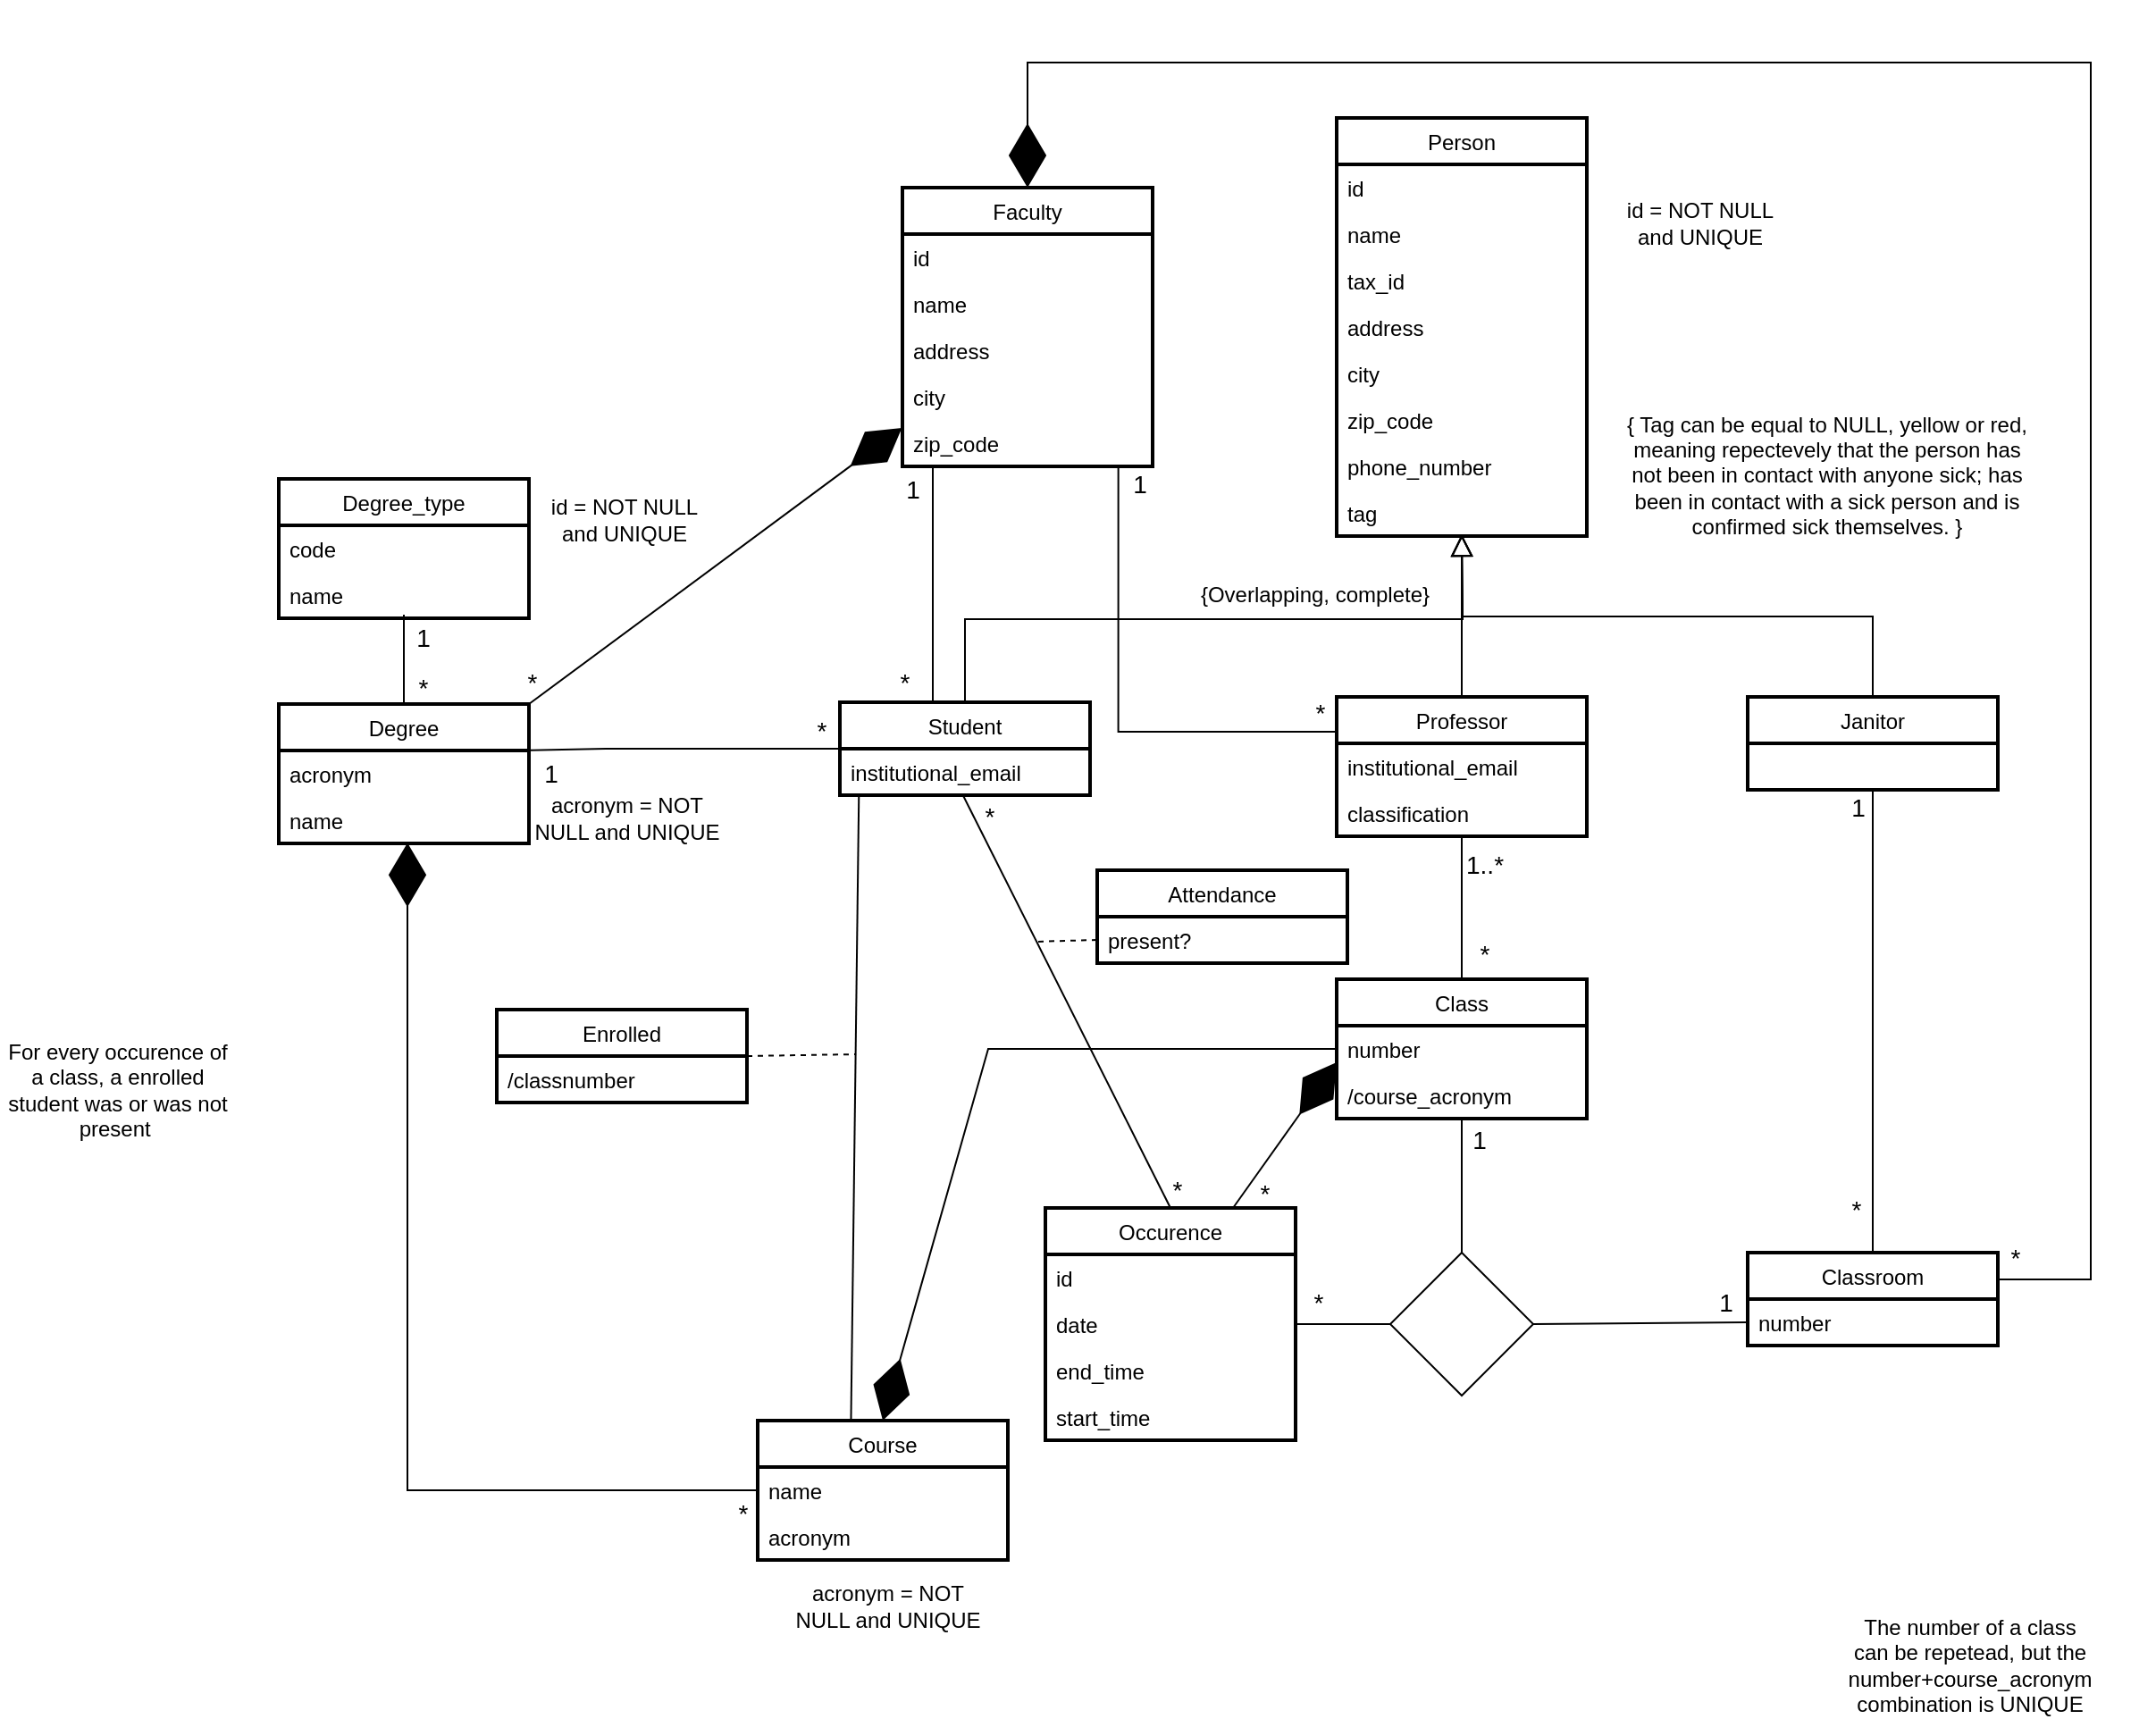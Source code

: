 <mxfile version="13.10.0" type="github">
  <diagram id="4gQbS4W9_8-ZN7xqgv6y" name="Page-1">
    <mxGraphModel dx="2170" dy="1150" grid="0" gridSize="10" guides="1" tooltips="1" connect="1" arrows="1" fold="1" page="1" pageScale="1" pageWidth="1654" pageHeight="1169" background="#FFFFFF" math="0" shadow="0">
      <root>
        <mxCell id="0" />
        <mxCell id="1" parent="0" />
        <mxCell id="Uuez6IhvMw8X9QOHhNS7-61" style="edgeStyle=orthogonalEdgeStyle;rounded=0;orthogonalLoop=1;jettySize=auto;html=1;exitX=0.506;exitY=1.015;exitDx=0;exitDy=0;endArrow=none;endFill=0;endSize=33;startArrow=diamondThin;startFill=1;startSize=33;exitPerimeter=0;entryX=0;entryY=0.5;entryDx=0;entryDy=0;" parent="1" target="wbR98xaUtxmODcnnqOfq-20" edge="1">
          <mxGeometry relative="1" as="geometry">
            <mxPoint x="352.0" y="602.7" as="sourcePoint" />
            <mxPoint x="830.16" y="939.31" as="targetPoint" />
            <Array as="points">
              <mxPoint x="352" y="965" />
            </Array>
          </mxGeometry>
        </mxCell>
        <mxCell id="wbR98xaUtxmODcnnqOfq-1" style="edgeStyle=orthogonalEdgeStyle;rounded=0;orthogonalLoop=1;jettySize=auto;html=1;exitX=0.5;exitY=0;exitDx=0;exitDy=0;endArrow=block;endFill=0;endSize=10;" parent="1" source="wbR98xaUtxmODcnnqOfq-11" edge="1">
          <mxGeometry relative="1" as="geometry">
            <mxPoint x="942" y="430" as="targetPoint" />
          </mxGeometry>
        </mxCell>
        <mxCell id="wbR98xaUtxmODcnnqOfq-2" value="{Overlapping, complete}" style="text;html=1;strokeColor=none;fillColor=none;align=center;verticalAlign=middle;whiteSpace=wrap;rounded=0;" parent="1" vertex="1">
          <mxGeometry x="785" y="454" width="150" height="20" as="geometry" />
        </mxCell>
        <mxCell id="wbR98xaUtxmODcnnqOfq-3" value="Person" style="swimlane;fontStyle=0;childLayout=stackLayout;horizontal=1;startSize=26;horizontalStack=0;resizeParent=1;resizeParentMax=0;resizeLast=0;collapsible=1;marginBottom=0;strokeWidth=2;swimlaneFillColor=#ffffff;" parent="1" vertex="1">
          <mxGeometry x="872" y="197" width="140" height="234" as="geometry" />
        </mxCell>
        <mxCell id="wbR98xaUtxmODcnnqOfq-4" value="id" style="text;align=left;verticalAlign=top;spacingLeft=4;spacingRight=4;overflow=hidden;rotatable=0;points=[[0,0.5],[1,0.5]];portConstraint=eastwest;" parent="wbR98xaUtxmODcnnqOfq-3" vertex="1">
          <mxGeometry y="26" width="140" height="26" as="geometry" />
        </mxCell>
        <mxCell id="wbR98xaUtxmODcnnqOfq-5" value="name" style="text;align=left;verticalAlign=top;spacingLeft=4;spacingRight=4;overflow=hidden;rotatable=0;points=[[0,0.5],[1,0.5]];portConstraint=eastwest;" parent="wbR98xaUtxmODcnnqOfq-3" vertex="1">
          <mxGeometry y="52" width="140" height="26" as="geometry" />
        </mxCell>
        <mxCell id="wbR98xaUtxmODcnnqOfq-6" value="tax_id" style="text;align=left;verticalAlign=top;spacingLeft=4;spacingRight=4;overflow=hidden;rotatable=0;points=[[0,0.5],[1,0.5]];portConstraint=eastwest;" parent="wbR98xaUtxmODcnnqOfq-3" vertex="1">
          <mxGeometry y="78" width="140" height="26" as="geometry" />
        </mxCell>
        <mxCell id="wbR98xaUtxmODcnnqOfq-7" value="address" style="text;align=left;verticalAlign=top;spacingLeft=4;spacingRight=4;overflow=hidden;rotatable=0;points=[[0,0.5],[1,0.5]];portConstraint=eastwest;" parent="wbR98xaUtxmODcnnqOfq-3" vertex="1">
          <mxGeometry y="104" width="140" height="26" as="geometry" />
        </mxCell>
        <mxCell id="DZsutp3Jp5KQCfpiCqnF-3" value="city" style="text;align=left;verticalAlign=top;spacingLeft=4;spacingRight=4;overflow=hidden;rotatable=0;points=[[0,0.5],[1,0.5]];portConstraint=eastwest;" parent="wbR98xaUtxmODcnnqOfq-3" vertex="1">
          <mxGeometry y="130" width="140" height="26" as="geometry" />
        </mxCell>
        <mxCell id="DZsutp3Jp5KQCfpiCqnF-2" value="zip_code" style="text;align=left;verticalAlign=top;spacingLeft=4;spacingRight=4;overflow=hidden;rotatable=0;points=[[0,0.5],[1,0.5]];portConstraint=eastwest;" parent="wbR98xaUtxmODcnnqOfq-3" vertex="1">
          <mxGeometry y="156" width="140" height="26" as="geometry" />
        </mxCell>
        <mxCell id="wbR98xaUtxmODcnnqOfq-8" value="phone_number" style="text;align=left;verticalAlign=top;spacingLeft=4;spacingRight=4;overflow=hidden;rotatable=0;points=[[0,0.5],[1,0.5]];portConstraint=eastwest;" parent="wbR98xaUtxmODcnnqOfq-3" vertex="1">
          <mxGeometry y="182" width="140" height="26" as="geometry" />
        </mxCell>
        <mxCell id="wbR98xaUtxmODcnnqOfq-50" value="tag" style="text;align=left;verticalAlign=top;spacingLeft=4;spacingRight=4;overflow=hidden;rotatable=0;points=[[0,0.5],[1,0.5]];portConstraint=eastwest;" parent="wbR98xaUtxmODcnnqOfq-3" vertex="1">
          <mxGeometry y="208" width="140" height="26" as="geometry" />
        </mxCell>
        <mxCell id="wbR98xaUtxmODcnnqOfq-9" style="edgeStyle=orthogonalEdgeStyle;rounded=0;orthogonalLoop=1;jettySize=auto;html=1;exitX=0.5;exitY=0;exitDx=0;exitDy=0;endArrow=block;endFill=0;endSize=10;" parent="1" source="wbR98xaUtxmODcnnqOfq-17" edge="1">
          <mxGeometry relative="1" as="geometry">
            <mxPoint x="942" y="430" as="targetPoint" />
          </mxGeometry>
        </mxCell>
        <mxCell id="wbR98xaUtxmODcnnqOfq-11" value="Student" style="swimlane;fontStyle=0;childLayout=stackLayout;horizontal=1;startSize=26;horizontalStack=0;resizeParent=1;resizeParentMax=0;resizeLast=0;collapsible=1;marginBottom=0;strokeWidth=2;swimlaneFillColor=#ffffff;" parent="1" vertex="1">
          <mxGeometry x="594" y="524" width="140" height="52" as="geometry" />
        </mxCell>
        <mxCell id="wbR98xaUtxmODcnnqOfq-12" value="institutional_email" style="text;align=left;verticalAlign=top;spacingLeft=4;spacingRight=4;overflow=hidden;rotatable=0;points=[[0,0.5],[1,0.5]];portConstraint=eastwest;" parent="wbR98xaUtxmODcnnqOfq-11" vertex="1">
          <mxGeometry y="26" width="140" height="26" as="geometry" />
        </mxCell>
        <mxCell id="wbR98xaUtxmODcnnqOfq-13" style="edgeStyle=orthogonalEdgeStyle;rounded=0;orthogonalLoop=1;jettySize=auto;html=1;exitX=0.5;exitY=0;exitDx=0;exitDy=0;endArrow=block;endFill=0;endSize=10;" parent="1" source="wbR98xaUtxmODcnnqOfq-14" edge="1">
          <mxGeometry relative="1" as="geometry">
            <mxPoint x="942" y="430" as="targetPoint" />
          </mxGeometry>
        </mxCell>
        <mxCell id="Uuez6IhvMw8X9QOHhNS7-57" style="edgeStyle=none;rounded=0;orthogonalLoop=1;jettySize=auto;html=1;exitX=0.5;exitY=1;exitDx=0;exitDy=0;entryX=0.5;entryY=0;entryDx=0;entryDy=0;endArrow=none;endFill=0;endSize=33;" parent="1" source="wbR98xaUtxmODcnnqOfq-14" target="wbR98xaUtxmODcnnqOfq-21" edge="1">
          <mxGeometry relative="1" as="geometry" />
        </mxCell>
        <mxCell id="DZsutp3Jp5KQCfpiCqnF-14" style="edgeStyle=orthogonalEdgeStyle;rounded=0;orthogonalLoop=1;jettySize=auto;html=1;exitX=0;exitY=0.25;exitDx=0;exitDy=0;entryX=0.863;entryY=0.972;entryDx=0;entryDy=0;entryPerimeter=0;endArrow=none;endFill=0;" parent="1" source="wbR98xaUtxmODcnnqOfq-14" target="DZsutp3Jp5KQCfpiCqnF-10" edge="1">
          <mxGeometry relative="1" as="geometry" />
        </mxCell>
        <mxCell id="wbR98xaUtxmODcnnqOfq-14" value="Professor" style="swimlane;fontStyle=0;childLayout=stackLayout;horizontal=1;startSize=26;horizontalStack=0;resizeParent=1;resizeParentMax=0;resizeLast=0;collapsible=1;marginBottom=0;strokeWidth=2;swimlaneFillColor=#ffffff;" parent="1" vertex="1">
          <mxGeometry x="872" y="521" width="140" height="78" as="geometry" />
        </mxCell>
        <mxCell id="wbR98xaUtxmODcnnqOfq-15" value="institutional_email" style="text;align=left;verticalAlign=top;spacingLeft=4;spacingRight=4;overflow=hidden;rotatable=0;points=[[0,0.5],[1,0.5]];portConstraint=eastwest;" parent="wbR98xaUtxmODcnnqOfq-14" vertex="1">
          <mxGeometry y="26" width="140" height="26" as="geometry" />
        </mxCell>
        <mxCell id="wbR98xaUtxmODcnnqOfq-16" value="classification" style="text;align=left;verticalAlign=top;spacingLeft=4;spacingRight=4;overflow=hidden;rotatable=0;points=[[0,0.5],[1,0.5]];portConstraint=eastwest;" parent="wbR98xaUtxmODcnnqOfq-14" vertex="1">
          <mxGeometry y="52" width="140" height="26" as="geometry" />
        </mxCell>
        <mxCell id="wbR98xaUtxmODcnnqOfq-17" value="Janitor" style="swimlane;fontStyle=0;childLayout=stackLayout;horizontal=1;startSize=26;horizontalStack=0;resizeParent=1;resizeParentMax=0;resizeLast=0;collapsible=1;marginBottom=0;strokeWidth=2;swimlaneFillColor=#ffffff;" parent="1" vertex="1">
          <mxGeometry x="1102" y="521" width="140" height="52" as="geometry" />
        </mxCell>
        <mxCell id="wbR98xaUtxmODcnnqOfq-18" value="Course" style="swimlane;fontStyle=0;childLayout=stackLayout;horizontal=1;startSize=26;horizontalStack=0;resizeParent=1;resizeParentMax=0;resizeLast=0;collapsible=1;marginBottom=0;strokeWidth=2;swimlaneFillColor=#ffffff;" parent="1" vertex="1">
          <mxGeometry x="548" y="926" width="140" height="78" as="geometry" />
        </mxCell>
        <mxCell id="wbR98xaUtxmODcnnqOfq-20" value="name" style="text;align=left;verticalAlign=top;spacingLeft=4;spacingRight=4;overflow=hidden;rotatable=0;points=[[0,0.5],[1,0.5]];portConstraint=eastwest;" parent="wbR98xaUtxmODcnnqOfq-18" vertex="1">
          <mxGeometry y="26" width="140" height="26" as="geometry" />
        </mxCell>
        <mxCell id="wbR98xaUtxmODcnnqOfq-19" value="acronym" style="text;align=left;verticalAlign=top;spacingLeft=4;spacingRight=4;overflow=hidden;rotatable=0;points=[[0,0.5],[1,0.5]];portConstraint=eastwest;" parent="wbR98xaUtxmODcnnqOfq-18" vertex="1">
          <mxGeometry y="52" width="140" height="26" as="geometry" />
        </mxCell>
        <mxCell id="Uuez6IhvMw8X9QOHhNS7-31" style="rounded=0;orthogonalLoop=1;jettySize=auto;html=1;endArrow=none;endFill=0;endSize=33;entryX=0.076;entryY=0.995;entryDx=0;entryDy=0;entryPerimeter=0;exitX=0.373;exitY=0.001;exitDx=0;exitDy=0;exitPerimeter=0;" parent="1" source="wbR98xaUtxmODcnnqOfq-18" target="wbR98xaUtxmODcnnqOfq-12" edge="1">
          <mxGeometry relative="1" as="geometry">
            <mxPoint x="557" y="897" as="sourcePoint" />
            <mxPoint x="602.4" y="589.004" as="targetPoint" />
          </mxGeometry>
        </mxCell>
        <mxCell id="Uuez6IhvMw8X9QOHhNS7-51" style="rounded=0;orthogonalLoop=1;jettySize=auto;html=1;exitX=0;exitY=0.5;exitDx=0;exitDy=0;entryX=0.5;entryY=0;entryDx=0;entryDy=0;endArrow=diamondThin;endFill=1;endSize=33;" parent="1" source="wbR98xaUtxmODcnnqOfq-21" target="wbR98xaUtxmODcnnqOfq-18" edge="1">
          <mxGeometry relative="1" as="geometry">
            <mxPoint x="872.56" y="757.208" as="sourcePoint" />
            <Array as="points">
              <mxPoint x="677" y="718" />
            </Array>
          </mxGeometry>
        </mxCell>
        <mxCell id="wbR98xaUtxmODcnnqOfq-21" value="Class" style="swimlane;fontStyle=0;childLayout=stackLayout;horizontal=1;startSize=26;horizontalStack=0;resizeParent=1;resizeParentMax=0;resizeLast=0;collapsible=1;marginBottom=0;strokeWidth=2;swimlaneFillColor=#ffffff;" parent="1" vertex="1">
          <mxGeometry x="872" y="679" width="140" height="78" as="geometry" />
        </mxCell>
        <mxCell id="yVs6eVd_se5hJnFkdwFp-25" value="number" style="text;align=left;verticalAlign=top;spacingLeft=4;spacingRight=4;overflow=hidden;rotatable=0;points=[[0,0.5],[1,0.5]];portConstraint=eastwest;" vertex="1" parent="wbR98xaUtxmODcnnqOfq-21">
          <mxGeometry y="26" width="140" height="26" as="geometry" />
        </mxCell>
        <mxCell id="yVs6eVd_se5hJnFkdwFp-26" value="/course_acronym" style="text;align=left;verticalAlign=top;spacingLeft=4;spacingRight=4;overflow=hidden;rotatable=0;points=[[0,0.5],[1,0.5]];portConstraint=eastwest;" vertex="1" parent="wbR98xaUtxmODcnnqOfq-21">
          <mxGeometry y="52" width="140" height="26" as="geometry" />
        </mxCell>
        <mxCell id="wbR98xaUtxmODcnnqOfq-28" style="edgeStyle=none;rounded=0;orthogonalLoop=1;jettySize=auto;html=1;exitX=0.5;exitY=0;exitDx=0;exitDy=0;entryX=0.5;entryY=1;entryDx=0;entryDy=0;endArrow=none;endFill=0;fontSize=14;" parent="1" source="wbR98xaUtxmODcnnqOfq-29" target="wbR98xaUtxmODcnnqOfq-17" edge="1">
          <mxGeometry relative="1" as="geometry" />
        </mxCell>
        <mxCell id="wbR98xaUtxmODcnnqOfq-29" value="Classroom" style="swimlane;fontStyle=0;childLayout=stackLayout;horizontal=1;startSize=26;horizontalStack=0;resizeParent=1;resizeParentMax=0;resizeLast=0;collapsible=1;marginBottom=0;strokeWidth=2;swimlaneFillColor=#ffffff;" parent="1" vertex="1">
          <mxGeometry x="1102" y="832" width="140" height="52" as="geometry" />
        </mxCell>
        <mxCell id="wbR98xaUtxmODcnnqOfq-30" value="number" style="text;align=left;verticalAlign=top;spacingLeft=4;spacingRight=4;overflow=hidden;rotatable=0;points=[[0,0.5],[1,0.5]];portConstraint=eastwest;" parent="wbR98xaUtxmODcnnqOfq-29" vertex="1">
          <mxGeometry y="26" width="140" height="26" as="geometry" />
        </mxCell>
        <mxCell id="wbR98xaUtxmODcnnqOfq-31" value="1" style="text;html=1;strokeColor=none;fillColor=none;align=center;verticalAlign=middle;whiteSpace=wrap;rounded=0;fontSize=14;" parent="1" vertex="1">
          <mxGeometry x="1154" y="573" width="20" height="20" as="geometry" />
        </mxCell>
        <mxCell id="wbR98xaUtxmODcnnqOfq-32" value="*" style="text;html=1;strokeColor=none;fillColor=none;align=center;verticalAlign=middle;whiteSpace=wrap;rounded=0;fontSize=14;" parent="1" vertex="1">
          <mxGeometry x="1153" y="798" width="20" height="20" as="geometry" />
        </mxCell>
        <mxCell id="yVs6eVd_se5hJnFkdwFp-16" style="edgeStyle=none;rounded=0;orthogonalLoop=1;jettySize=auto;html=1;exitX=0;exitY=0;exitDx=0;exitDy=0;entryX=0.5;entryY=0;entryDx=0;entryDy=0;endArrow=none;endFill=0;" edge="1" parent="1" target="yVs6eVd_se5hJnFkdwFp-14">
          <mxGeometry relative="1" as="geometry">
            <mxPoint x="942" y="757" as="sourcePoint" />
          </mxGeometry>
        </mxCell>
        <mxCell id="wbR98xaUtxmODcnnqOfq-37" style="edgeStyle=none;rounded=0;orthogonalLoop=1;jettySize=auto;html=1;exitX=0.75;exitY=0;exitDx=0;exitDy=0;endArrow=diamondThin;endFill=1;fontSize=14;endSize=33;entryX=0;entryY=0.788;entryDx=0;entryDy=0;entryPerimeter=0;" parent="1" source="wbR98xaUtxmODcnnqOfq-38" edge="1">
          <mxGeometry relative="1" as="geometry">
            <mxPoint x="872" y="725.488" as="targetPoint" />
          </mxGeometry>
        </mxCell>
        <mxCell id="wbR98xaUtxmODcnnqOfq-38" value="Occurence" style="swimlane;fontStyle=0;childLayout=stackLayout;horizontal=1;startSize=26;horizontalStack=0;resizeParent=1;resizeParentMax=0;resizeLast=0;collapsible=1;marginBottom=0;strokeWidth=2;swimlaneFillColor=#ffffff;" parent="1" vertex="1">
          <mxGeometry x="709" y="807" width="140" height="130" as="geometry" />
        </mxCell>
        <mxCell id="wbR98xaUtxmODcnnqOfq-39" value="id" style="text;align=left;verticalAlign=top;spacingLeft=4;spacingRight=4;overflow=hidden;rotatable=0;points=[[0,0.5],[1,0.5]];portConstraint=eastwest;backgroundOutline=0;perimeterSpacing=4;" parent="wbR98xaUtxmODcnnqOfq-38" vertex="1">
          <mxGeometry y="26" width="140" height="26" as="geometry" />
        </mxCell>
        <mxCell id="wbR98xaUtxmODcnnqOfq-40" value="date" style="text;align=left;verticalAlign=top;spacingLeft=4;spacingRight=4;overflow=hidden;rotatable=0;points=[[0,0.5],[1,0.5]];portConstraint=eastwest;backgroundOutline=0;perimeterSpacing=4;" parent="wbR98xaUtxmODcnnqOfq-38" vertex="1">
          <mxGeometry y="52" width="140" height="26" as="geometry" />
        </mxCell>
        <mxCell id="Uuez6IhvMw8X9QOHhNS7-3" value="end_time" style="text;align=left;verticalAlign=top;spacingLeft=4;spacingRight=4;overflow=hidden;rotatable=0;points=[[0,0.5],[1,0.5]];portConstraint=eastwest;backgroundOutline=0;perimeterSpacing=4;" parent="wbR98xaUtxmODcnnqOfq-38" vertex="1">
          <mxGeometry y="78" width="140" height="26" as="geometry" />
        </mxCell>
        <mxCell id="wbR98xaUtxmODcnnqOfq-41" value="start_time" style="text;align=left;verticalAlign=top;spacingLeft=4;spacingRight=4;overflow=hidden;rotatable=0;points=[[0,0.5],[1,0.5]];portConstraint=eastwest;backgroundOutline=0;perimeterSpacing=4;" parent="wbR98xaUtxmODcnnqOfq-38" vertex="1">
          <mxGeometry y="104" width="140" height="26" as="geometry" />
        </mxCell>
        <mxCell id="wbR98xaUtxmODcnnqOfq-47" value="Attendance" style="swimlane;fontStyle=0;childLayout=stackLayout;horizontal=1;startSize=26;horizontalStack=0;resizeParent=1;resizeParentMax=0;resizeLast=0;collapsible=1;marginBottom=0;strokeWidth=2;swimlaneFillColor=#ffffff;" parent="1" vertex="1">
          <mxGeometry x="738" y="618" width="140" height="52" as="geometry" />
        </mxCell>
        <mxCell id="wbR98xaUtxmODcnnqOfq-48" value="present?" style="text;align=left;verticalAlign=top;spacingLeft=4;spacingRight=4;overflow=hidden;rotatable=0;points=[[0,0.5],[1,0.5]];portConstraint=eastwest;" parent="wbR98xaUtxmODcnnqOfq-47" vertex="1">
          <mxGeometry y="26" width="140" height="26" as="geometry" />
        </mxCell>
        <mxCell id="Uuez6IhvMw8X9QOHhNS7-7" value="{ Tag can be equal to NULL, yellow or red, meaning repectevely that the&amp;nbsp;person has not been in contact with anyone sick; has been in contact with a sick person and is confirmed sick themselves. }" style="text;html=1;strokeColor=none;fillColor=none;align=center;verticalAlign=middle;whiteSpace=wrap;rounded=0;" parent="1" vertex="1">
          <mxGeometry x="1029" y="371" width="235" height="51" as="geometry" />
        </mxCell>
        <mxCell id="Uuez6IhvMw8X9QOHhNS7-32" value="" style="endArrow=none;dashed=1;html=1;exitX=1;exitY=0.5;exitDx=0;exitDy=0;" parent="1" source="wbR98xaUtxmODcnnqOfq-24" edge="1">
          <mxGeometry width="50" height="50" relative="1" as="geometry">
            <mxPoint x="563" y="771" as="sourcePoint" />
            <mxPoint x="603" y="721" as="targetPoint" />
          </mxGeometry>
        </mxCell>
        <mxCell id="Uuez6IhvMw8X9QOHhNS7-35" value="*" style="text;html=1;strokeColor=none;fillColor=none;align=center;verticalAlign=middle;whiteSpace=wrap;rounded=0;fontSize=14;" parent="1" vertex="1">
          <mxGeometry x="676" y="583" width="4" height="10" as="geometry" />
        </mxCell>
        <mxCell id="Uuez6IhvMw8X9QOHhNS7-37" value="For every occurence of a class, a enrolled student was or was not present&amp;nbsp;" style="text;html=1;strokeColor=none;fillColor=none;align=center;verticalAlign=middle;whiteSpace=wrap;rounded=0;" parent="1" vertex="1">
          <mxGeometry x="124" y="715" width="132" height="51" as="geometry" />
        </mxCell>
        <mxCell id="Uuez6IhvMw8X9QOHhNS7-39" style="edgeStyle=orthogonalEdgeStyle;rounded=0;orthogonalLoop=1;jettySize=auto;html=1;endArrow=none;endFill=0;entryX=1.003;entryY=0.331;entryDx=0;entryDy=0;entryPerimeter=0;" parent="1" target="Uuez6IhvMw8X9QOHhNS7-46" edge="1">
          <mxGeometry relative="1" as="geometry">
            <mxPoint x="594" y="550" as="sourcePoint" />
            <mxPoint x="526" y="550" as="targetPoint" />
            <Array as="points">
              <mxPoint x="463" y="550" />
            </Array>
          </mxGeometry>
        </mxCell>
        <mxCell id="Uuez6IhvMw8X9QOHhNS7-40" value="Degree_type" style="swimlane;fontStyle=0;childLayout=stackLayout;horizontal=1;startSize=26;horizontalStack=0;resizeParent=1;resizeParentMax=0;resizeLast=0;collapsible=1;marginBottom=0;strokeWidth=2;swimlaneFillColor=#ffffff;" parent="1" vertex="1">
          <mxGeometry x="280" y="399" width="140" height="78" as="geometry" />
        </mxCell>
        <mxCell id="Uuez6IhvMw8X9QOHhNS7-41" value="code" style="text;align=left;verticalAlign=top;spacingLeft=4;spacingRight=4;overflow=hidden;rotatable=0;points=[[0,0.5],[1,0.5]];portConstraint=eastwest;" parent="Uuez6IhvMw8X9QOHhNS7-40" vertex="1">
          <mxGeometry y="26" width="140" height="26" as="geometry" />
        </mxCell>
        <mxCell id="Uuez6IhvMw8X9QOHhNS7-42" value="name" style="text;align=left;verticalAlign=top;spacingLeft=4;spacingRight=4;overflow=hidden;rotatable=0;points=[[0,0.5],[1,0.5]];portConstraint=eastwest;" parent="Uuez6IhvMw8X9QOHhNS7-40" vertex="1">
          <mxGeometry y="52" width="140" height="26" as="geometry" />
        </mxCell>
        <mxCell id="Uuez6IhvMw8X9QOHhNS7-43" value="*" style="text;html=1;strokeColor=none;fillColor=none;align=center;verticalAlign=middle;whiteSpace=wrap;rounded=0;fontSize=14;" parent="1" vertex="1">
          <mxGeometry x="582" y="535" width="4" height="10" as="geometry" />
        </mxCell>
        <mxCell id="Uuez6IhvMw8X9QOHhNS7-44" value="1" style="text;html=1;strokeColor=none;fillColor=none;align=center;verticalAlign=middle;whiteSpace=wrap;rounded=0;fontSize=14;" parent="1" vertex="1">
          <mxGeometry x="424.5" y="559" width="15" height="10" as="geometry" />
        </mxCell>
        <mxCell id="Uuez6IhvMw8X9QOHhNS7-45" style="rounded=0;orthogonalLoop=1;jettySize=auto;html=1;exitX=0.5;exitY=0;exitDx=0;exitDy=0;endArrow=none;endFill=0;" parent="1" source="Uuez6IhvMw8X9QOHhNS7-46" edge="1">
          <mxGeometry relative="1" as="geometry">
            <mxPoint x="350" y="475" as="targetPoint" />
          </mxGeometry>
        </mxCell>
        <mxCell id="Uuez6IhvMw8X9QOHhNS7-46" value="Degree" style="swimlane;fontStyle=0;childLayout=stackLayout;horizontal=1;startSize=26;horizontalStack=0;resizeParent=1;resizeParentMax=0;resizeLast=0;collapsible=1;marginBottom=0;strokeWidth=2;swimlaneFillColor=#ffffff;" parent="1" vertex="1">
          <mxGeometry x="280" y="525" width="140" height="78" as="geometry" />
        </mxCell>
        <mxCell id="Uuez6IhvMw8X9QOHhNS7-47" value="acronym" style="text;align=left;verticalAlign=top;spacingLeft=4;spacingRight=4;overflow=hidden;rotatable=0;points=[[0,0.5],[1,0.5]];portConstraint=eastwest;" parent="Uuez6IhvMw8X9QOHhNS7-46" vertex="1">
          <mxGeometry y="26" width="140" height="26" as="geometry" />
        </mxCell>
        <mxCell id="Uuez6IhvMw8X9QOHhNS7-48" value="name" style="text;align=left;verticalAlign=top;spacingLeft=4;spacingRight=4;overflow=hidden;rotatable=0;points=[[0,0.5],[1,0.5]];portConstraint=eastwest;" parent="Uuez6IhvMw8X9QOHhNS7-46" vertex="1">
          <mxGeometry y="52" width="140" height="26" as="geometry" />
        </mxCell>
        <mxCell id="Uuez6IhvMw8X9QOHhNS7-49" value="1" style="text;html=1;strokeColor=none;fillColor=none;align=center;verticalAlign=middle;whiteSpace=wrap;rounded=0;fontSize=14;" parent="1" vertex="1">
          <mxGeometry x="359" y="483" width="4" height="10" as="geometry" />
        </mxCell>
        <mxCell id="Uuez6IhvMw8X9QOHhNS7-50" value="*" style="text;html=1;strokeColor=none;fillColor=none;align=center;verticalAlign=middle;whiteSpace=wrap;rounded=0;fontSize=14;" parent="1" vertex="1">
          <mxGeometry x="359" y="511" width="4" height="10" as="geometry" />
        </mxCell>
        <mxCell id="Uuez6IhvMw8X9QOHhNS7-58" value="1..*" style="text;html=1;strokeColor=none;fillColor=none;align=center;verticalAlign=middle;whiteSpace=wrap;rounded=0;fontSize=14;" parent="1" vertex="1">
          <mxGeometry x="945" y="605" width="20" height="20" as="geometry" />
        </mxCell>
        <mxCell id="Uuez6IhvMw8X9QOHhNS7-59" value="*" style="text;html=1;strokeColor=none;fillColor=none;align=center;verticalAlign=middle;whiteSpace=wrap;rounded=0;fontSize=14;" parent="1" vertex="1">
          <mxGeometry x="945" y="655" width="20" height="20" as="geometry" />
        </mxCell>
        <mxCell id="wbR98xaUtxmODcnnqOfq-24" value="Enrolled" style="swimlane;fontStyle=0;childLayout=stackLayout;horizontal=1;startSize=26;horizontalStack=0;resizeParent=1;resizeParentMax=0;resizeLast=0;collapsible=1;marginBottom=0;strokeWidth=2;swimlaneFillColor=#ffffff;" parent="1" vertex="1">
          <mxGeometry x="402" y="696" width="140" height="52" as="geometry" />
        </mxCell>
        <mxCell id="yVs6eVd_se5hJnFkdwFp-7" value="/classnumber" style="text;align=left;verticalAlign=top;spacingLeft=4;spacingRight=4;overflow=hidden;rotatable=0;points=[[0,0.5],[1,0.5]];portConstraint=eastwest;backgroundOutline=0;perimeterSpacing=4;" vertex="1" parent="wbR98xaUtxmODcnnqOfq-24">
          <mxGeometry y="26" width="140" height="26" as="geometry" />
        </mxCell>
        <mxCell id="arxxfK9mkDhvpgq9GGbK-1" value="*" style="text;html=1;strokeColor=none;fillColor=none;align=center;verticalAlign=middle;whiteSpace=wrap;rounded=0;fontSize=14;" parent="1" vertex="1">
          <mxGeometry x="538" y="973" width="4" height="10" as="geometry" />
        </mxCell>
        <mxCell id="DZsutp3Jp5KQCfpiCqnF-1" value="id = NOT NULL and UNIQUE" style="text;html=1;strokeColor=none;fillColor=none;align=center;verticalAlign=middle;whiteSpace=wrap;rounded=0;" parent="1" vertex="1">
          <mxGeometry x="424.5" y="412" width="97" height="20" as="geometry" />
        </mxCell>
        <mxCell id="DZsutp3Jp5KQCfpiCqnF-4" value="id = NOT NULL and UNIQUE" style="text;html=1;strokeColor=none;fillColor=none;align=center;verticalAlign=middle;whiteSpace=wrap;rounded=0;" parent="1" vertex="1">
          <mxGeometry x="1027" y="246" width="97" height="20" as="geometry" />
        </mxCell>
        <mxCell id="DZsutp3Jp5KQCfpiCqnF-13" style="edgeStyle=orthogonalEdgeStyle;rounded=0;orthogonalLoop=1;jettySize=auto;html=1;exitX=0.5;exitY=1;exitDx=0;exitDy=0;entryX=0.75;entryY=0;entryDx=0;entryDy=0;endArrow=none;endFill=0;" parent="1" source="DZsutp3Jp5KQCfpiCqnF-5" target="wbR98xaUtxmODcnnqOfq-11" edge="1">
          <mxGeometry relative="1" as="geometry">
            <Array as="points">
              <mxPoint x="646" y="392" />
              <mxPoint x="646" y="524" />
            </Array>
          </mxGeometry>
        </mxCell>
        <mxCell id="DZsutp3Jp5KQCfpiCqnF-22" style="edgeStyle=orthogonalEdgeStyle;rounded=0;orthogonalLoop=1;jettySize=auto;html=1;exitX=0.5;exitY=0;exitDx=0;exitDy=0;entryX=1;entryY=0.5;entryDx=0;entryDy=0;endArrow=none;endFill=0;startArrow=diamondThin;startFill=1;startSize=33;" parent="1" source="DZsutp3Jp5KQCfpiCqnF-5" target="wbR98xaUtxmODcnnqOfq-29" edge="1">
          <mxGeometry relative="1" as="geometry">
            <Array as="points">
              <mxPoint x="699" y="166" />
              <mxPoint x="1294" y="166" />
              <mxPoint x="1294" y="847" />
            </Array>
          </mxGeometry>
        </mxCell>
        <mxCell id="DZsutp3Jp5KQCfpiCqnF-27" style="rounded=0;orthogonalLoop=1;jettySize=auto;html=1;exitX=-0.002;exitY=1.172;exitDx=0;exitDy=0;entryX=1;entryY=0;entryDx=0;entryDy=0;startArrow=diamondThin;startFill=1;startSize=33;endArrow=none;endFill=0;exitPerimeter=0;" parent="1" source="DZsutp3Jp5KQCfpiCqnF-8" target="Uuez6IhvMw8X9QOHhNS7-46" edge="1">
          <mxGeometry relative="1" as="geometry" />
        </mxCell>
        <mxCell id="DZsutp3Jp5KQCfpiCqnF-5" value="Faculty" style="swimlane;fontStyle=0;childLayout=stackLayout;horizontal=1;startSize=26;horizontalStack=0;resizeParent=1;resizeParentMax=0;resizeLast=0;collapsible=1;marginBottom=0;strokeWidth=2;swimlaneFillColor=#ffffff;" parent="1" vertex="1">
          <mxGeometry x="629" y="236" width="140" height="156" as="geometry" />
        </mxCell>
        <mxCell id="DZsutp3Jp5KQCfpiCqnF-6" value="id" style="text;align=left;verticalAlign=top;spacingLeft=4;spacingRight=4;overflow=hidden;rotatable=0;points=[[0,0.5],[1,0.5]];portConstraint=eastwest;" parent="DZsutp3Jp5KQCfpiCqnF-5" vertex="1">
          <mxGeometry y="26" width="140" height="26" as="geometry" />
        </mxCell>
        <mxCell id="DZsutp3Jp5KQCfpiCqnF-7" value="name" style="text;align=left;verticalAlign=top;spacingLeft=4;spacingRight=4;overflow=hidden;rotatable=0;points=[[0,0.5],[1,0.5]];portConstraint=eastwest;" parent="DZsutp3Jp5KQCfpiCqnF-5" vertex="1">
          <mxGeometry y="52" width="140" height="26" as="geometry" />
        </mxCell>
        <mxCell id="DZsutp3Jp5KQCfpiCqnF-9" value="address" style="text;align=left;verticalAlign=top;spacingLeft=4;spacingRight=4;overflow=hidden;rotatable=0;points=[[0,0.5],[1,0.5]];portConstraint=eastwest;" parent="DZsutp3Jp5KQCfpiCqnF-5" vertex="1">
          <mxGeometry y="78" width="140" height="26" as="geometry" />
        </mxCell>
        <mxCell id="DZsutp3Jp5KQCfpiCqnF-8" value="city" style="text;align=left;verticalAlign=top;spacingLeft=4;spacingRight=4;overflow=hidden;rotatable=0;points=[[0,0.5],[1,0.5]];portConstraint=eastwest;" parent="DZsutp3Jp5KQCfpiCqnF-5" vertex="1">
          <mxGeometry y="104" width="140" height="26" as="geometry" />
        </mxCell>
        <mxCell id="DZsutp3Jp5KQCfpiCqnF-10" value="zip_code" style="text;align=left;verticalAlign=top;spacingLeft=4;spacingRight=4;overflow=hidden;rotatable=0;points=[[0,0.5],[1,0.5]];portConstraint=eastwest;" parent="DZsutp3Jp5KQCfpiCqnF-5" vertex="1">
          <mxGeometry y="130" width="140" height="26" as="geometry" />
        </mxCell>
        <mxCell id="DZsutp3Jp5KQCfpiCqnF-11" value="acronym = NOT NULL and UNIQUE" style="text;html=1;strokeColor=none;fillColor=none;align=center;verticalAlign=middle;whiteSpace=wrap;rounded=0;" parent="1" vertex="1">
          <mxGeometry x="566" y="1020" width="110" height="20" as="geometry" />
        </mxCell>
        <mxCell id="DZsutp3Jp5KQCfpiCqnF-12" value="The number of a class can be repetead, but the number+course_acronym combination is UNIQUE" style="text;html=1;strokeColor=none;fillColor=none;align=center;verticalAlign=middle;whiteSpace=wrap;rounded=0;" parent="1" vertex="1">
          <mxGeometry x="1168" y="1053" width="117" height="20" as="geometry" />
        </mxCell>
        <mxCell id="DZsutp3Jp5KQCfpiCqnF-15" value="*" style="text;html=1;strokeColor=none;fillColor=none;align=center;verticalAlign=middle;whiteSpace=wrap;rounded=0;fontSize=14;" parent="1" vertex="1">
          <mxGeometry x="861" y="525" width="4" height="10" as="geometry" />
        </mxCell>
        <mxCell id="DZsutp3Jp5KQCfpiCqnF-19" value="1" style="text;html=1;strokeColor=none;fillColor=none;align=center;verticalAlign=middle;whiteSpace=wrap;rounded=0;fontSize=14;" parent="1" vertex="1">
          <mxGeometry x="752" y="392" width="20" height="20" as="geometry" />
        </mxCell>
        <mxCell id="DZsutp3Jp5KQCfpiCqnF-20" value="1" style="text;html=1;strokeColor=none;fillColor=none;align=center;verticalAlign=middle;whiteSpace=wrap;rounded=0;fontSize=14;" parent="1" vertex="1">
          <mxGeometry x="625" y="395" width="20" height="20" as="geometry" />
        </mxCell>
        <mxCell id="DZsutp3Jp5KQCfpiCqnF-21" value="*" style="text;html=1;strokeColor=none;fillColor=none;align=center;verticalAlign=middle;whiteSpace=wrap;rounded=0;fontSize=14;" parent="1" vertex="1">
          <mxGeometry x="622" y="508" width="17" height="10" as="geometry" />
        </mxCell>
        <mxCell id="DZsutp3Jp5KQCfpiCqnF-24" value="*" style="text;html=1;strokeColor=none;fillColor=none;align=center;verticalAlign=middle;whiteSpace=wrap;rounded=0;fontSize=14;" parent="1" vertex="1">
          <mxGeometry x="1242" y="825" width="20" height="20" as="geometry" />
        </mxCell>
        <mxCell id="DZsutp3Jp5KQCfpiCqnF-25" value="acronym = NOT NULL and UNIQUE&lt;br&gt;" style="text;html=1;strokeColor=none;fillColor=none;align=center;verticalAlign=middle;whiteSpace=wrap;rounded=0;" parent="1" vertex="1">
          <mxGeometry x="420" y="579" width="110" height="20" as="geometry" />
        </mxCell>
        <mxCell id="DZsutp3Jp5KQCfpiCqnF-28" value="*" style="text;html=1;strokeColor=none;fillColor=none;align=center;verticalAlign=middle;whiteSpace=wrap;rounded=0;fontSize=14;" parent="1" vertex="1">
          <mxGeometry x="418.5" y="508" width="6" height="10" as="geometry" />
        </mxCell>
        <mxCell id="yVs6eVd_se5hJnFkdwFp-1" style="rounded=0;orthogonalLoop=1;jettySize=auto;html=1;exitX=0.491;exitY=0.991;exitDx=0;exitDy=0;entryX=0.5;entryY=0;entryDx=0;entryDy=0;endArrow=none;endFill=0;exitPerimeter=0;" edge="1" parent="1" source="wbR98xaUtxmODcnnqOfq-12" target="wbR98xaUtxmODcnnqOfq-38">
          <mxGeometry relative="1" as="geometry" />
        </mxCell>
        <mxCell id="yVs6eVd_se5hJnFkdwFp-17" style="edgeStyle=none;rounded=0;orthogonalLoop=1;jettySize=auto;html=1;exitX=1;exitY=0.5;exitDx=0;exitDy=0;entryX=0;entryY=0.5;entryDx=0;entryDy=0;endArrow=none;endFill=0;" edge="1" parent="1" source="yVs6eVd_se5hJnFkdwFp-14" target="wbR98xaUtxmODcnnqOfq-30">
          <mxGeometry relative="1" as="geometry" />
        </mxCell>
        <mxCell id="yVs6eVd_se5hJnFkdwFp-18" style="edgeStyle=none;rounded=0;orthogonalLoop=1;jettySize=auto;html=1;exitX=0;exitY=0.5;exitDx=0;exitDy=0;endArrow=none;endFill=0;" edge="1" parent="1" source="yVs6eVd_se5hJnFkdwFp-14">
          <mxGeometry relative="1" as="geometry">
            <mxPoint x="848" y="872" as="targetPoint" />
          </mxGeometry>
        </mxCell>
        <mxCell id="yVs6eVd_se5hJnFkdwFp-14" value="" style="rhombus;whiteSpace=wrap;html=1;" vertex="1" parent="1">
          <mxGeometry x="902" y="832" width="80" height="80" as="geometry" />
        </mxCell>
        <mxCell id="yVs6eVd_se5hJnFkdwFp-20" style="edgeStyle=none;rounded=0;orthogonalLoop=1;jettySize=auto;html=1;exitX=0;exitY=0.5;exitDx=0;exitDy=0;endArrow=none;endFill=0;dashed=1;" edge="1" parent="1" source="wbR98xaUtxmODcnnqOfq-48">
          <mxGeometry relative="1" as="geometry">
            <mxPoint x="703" y="658" as="targetPoint" />
          </mxGeometry>
        </mxCell>
        <mxCell id="yVs6eVd_se5hJnFkdwFp-21" value="*" style="text;html=1;strokeColor=none;fillColor=none;align=center;verticalAlign=middle;whiteSpace=wrap;rounded=0;fontSize=14;" vertex="1" parent="1">
          <mxGeometry x="781" y="792" width="4" height="10" as="geometry" />
        </mxCell>
        <mxCell id="yVs6eVd_se5hJnFkdwFp-27" value="1" style="text;html=1;strokeColor=none;fillColor=none;align=center;verticalAlign=middle;whiteSpace=wrap;rounded=0;fontSize=14;" vertex="1" parent="1">
          <mxGeometry x="1080" y="850" width="20" height="20" as="geometry" />
        </mxCell>
        <mxCell id="yVs6eVd_se5hJnFkdwFp-28" value="1" style="text;html=1;strokeColor=none;fillColor=none;align=center;verticalAlign=middle;whiteSpace=wrap;rounded=0;fontSize=14;" vertex="1" parent="1">
          <mxGeometry x="942" y="759" width="20" height="20" as="geometry" />
        </mxCell>
        <mxCell id="yVs6eVd_se5hJnFkdwFp-29" value="*" style="text;html=1;strokeColor=none;fillColor=none;align=center;verticalAlign=middle;whiteSpace=wrap;rounded=0;fontSize=14;" vertex="1" parent="1">
          <mxGeometry x="852" y="850" width="20" height="20" as="geometry" />
        </mxCell>
        <mxCell id="yVs6eVd_se5hJnFkdwFp-31" value="*" style="text;html=1;strokeColor=none;fillColor=none;align=center;verticalAlign=middle;whiteSpace=wrap;rounded=0;fontSize=14;" vertex="1" parent="1">
          <mxGeometry x="822" y="789" width="20" height="20" as="geometry" />
        </mxCell>
      </root>
    </mxGraphModel>
  </diagram>
</mxfile>
